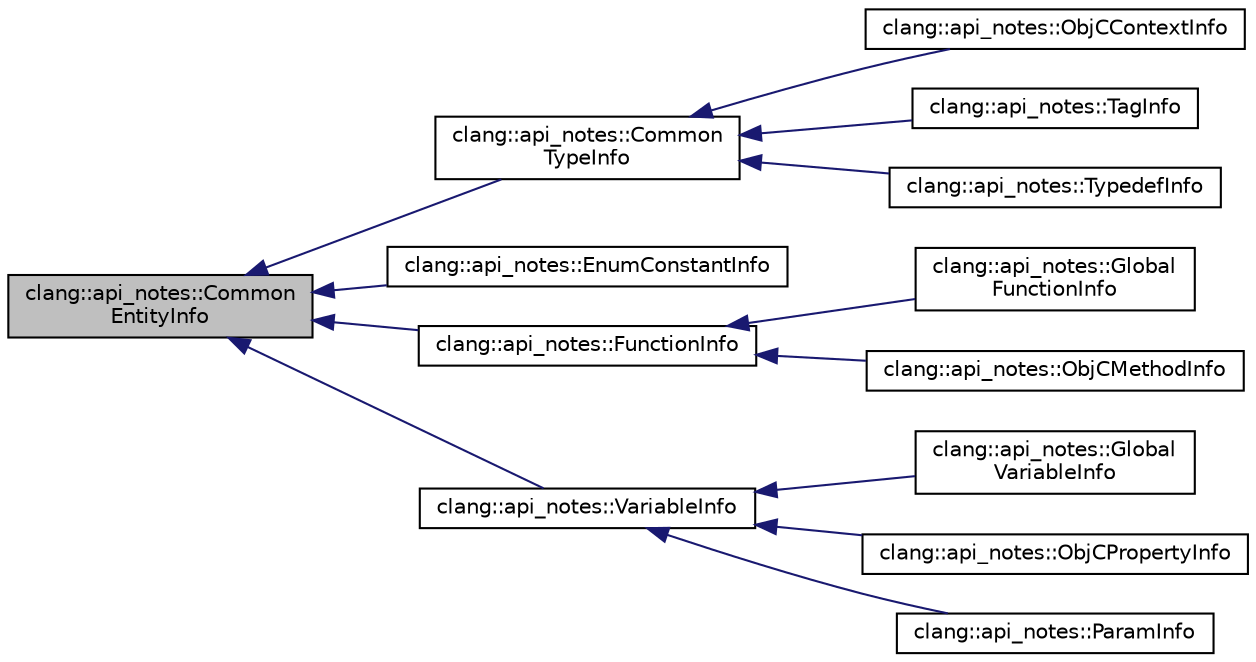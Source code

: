 digraph "clang::api_notes::CommonEntityInfo"
{
 // LATEX_PDF_SIZE
  bgcolor="transparent";
  edge [fontname="Helvetica",fontsize="10",labelfontname="Helvetica",labelfontsize="10"];
  node [fontname="Helvetica",fontsize="10",shape=record];
  rankdir="LR";
  Node1 [label="clang::api_notes::Common\lEntityInfo",height=0.2,width=0.4,color="black", fillcolor="grey75", style="filled", fontcolor="black",tooltip="Describes API notes data for any entity."];
  Node1 -> Node2 [dir="back",color="midnightblue",fontsize="10",style="solid",fontname="Helvetica"];
  Node2 [label="clang::api_notes::Common\lTypeInfo",height=0.2,width=0.4,color="black",URL="$classclang_1_1api__notes_1_1CommonTypeInfo.html",tooltip="Describes API notes for types."];
  Node2 -> Node3 [dir="back",color="midnightblue",fontsize="10",style="solid",fontname="Helvetica"];
  Node3 [label="clang::api_notes::ObjCContextInfo",height=0.2,width=0.4,color="black",URL="$classclang_1_1api__notes_1_1ObjCContextInfo.html",tooltip="Describes API notes data for an Objective-C class or protocol."];
  Node2 -> Node4 [dir="back",color="midnightblue",fontsize="10",style="solid",fontname="Helvetica"];
  Node4 [label="clang::api_notes::TagInfo",height=0.2,width=0.4,color="black",URL="$classclang_1_1api__notes_1_1TagInfo.html",tooltip="Describes API notes data for a tag."];
  Node2 -> Node5 [dir="back",color="midnightblue",fontsize="10",style="solid",fontname="Helvetica"];
  Node5 [label="clang::api_notes::TypedefInfo",height=0.2,width=0.4,color="black",URL="$classclang_1_1api__notes_1_1TypedefInfo.html",tooltip="Describes API notes data for a typedef."];
  Node1 -> Node6 [dir="back",color="midnightblue",fontsize="10",style="solid",fontname="Helvetica"];
  Node6 [label="clang::api_notes::EnumConstantInfo",height=0.2,width=0.4,color="black",URL="$classclang_1_1api__notes_1_1EnumConstantInfo.html",tooltip="Describes API notes data for an enumerator."];
  Node1 -> Node7 [dir="back",color="midnightblue",fontsize="10",style="solid",fontname="Helvetica"];
  Node7 [label="clang::api_notes::FunctionInfo",height=0.2,width=0.4,color="black",URL="$classclang_1_1api__notes_1_1FunctionInfo.html",tooltip="API notes for a function or method."];
  Node7 -> Node8 [dir="back",color="midnightblue",fontsize="10",style="solid",fontname="Helvetica"];
  Node8 [label="clang::api_notes::Global\lFunctionInfo",height=0.2,width=0.4,color="black",URL="$classclang_1_1api__notes_1_1GlobalFunctionInfo.html",tooltip="Describes API notes data for a global function."];
  Node7 -> Node9 [dir="back",color="midnightblue",fontsize="10",style="solid",fontname="Helvetica"];
  Node9 [label="clang::api_notes::ObjCMethodInfo",height=0.2,width=0.4,color="black",URL="$classclang_1_1api__notes_1_1ObjCMethodInfo.html",tooltip="Describes API notes data for an Objective-C method."];
  Node1 -> Node10 [dir="back",color="midnightblue",fontsize="10",style="solid",fontname="Helvetica"];
  Node10 [label="clang::api_notes::VariableInfo",height=0.2,width=0.4,color="black",URL="$classclang_1_1api__notes_1_1VariableInfo.html",tooltip="API notes for a variable/property."];
  Node10 -> Node11 [dir="back",color="midnightblue",fontsize="10",style="solid",fontname="Helvetica"];
  Node11 [label="clang::api_notes::Global\lVariableInfo",height=0.2,width=0.4,color="black",URL="$classclang_1_1api__notes_1_1GlobalVariableInfo.html",tooltip="Describes API notes data for a global variable."];
  Node10 -> Node12 [dir="back",color="midnightblue",fontsize="10",style="solid",fontname="Helvetica"];
  Node12 [label="clang::api_notes::ObjCPropertyInfo",height=0.2,width=0.4,color="black",URL="$classclang_1_1api__notes_1_1ObjCPropertyInfo.html",tooltip="Describes API notes data for an Objective-C property."];
  Node10 -> Node13 [dir="back",color="midnightblue",fontsize="10",style="solid",fontname="Helvetica"];
  Node13 [label="clang::api_notes::ParamInfo",height=0.2,width=0.4,color="black",URL="$classclang_1_1api__notes_1_1ParamInfo.html",tooltip="Describes a function or method parameter."];
}
